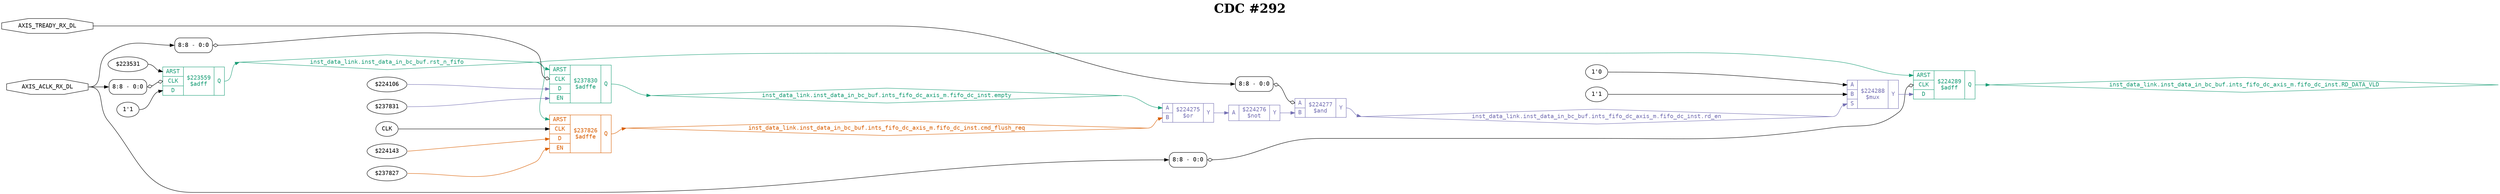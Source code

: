 digraph "spacefibre_light_top" {
label=<<b>CDC #292</b>>;
labelloc="t"
fontsize="30"
node ["fontname"="Courier"]
edge ["fontname"="Courier"]
rankdir="LR";
remincross=true;
n4 [ shape=octagon, label="AXIS_ACLK_RX_DL", color="black", fontcolor="black", href="/src/ip_spacefibre_light_top/spacefibre_light_top.vhd#65" ];
n5 [ shape=octagon, label="AXIS_TREADY_RX_DL", color="black", fontcolor="black", href="/src/ip_spacefibre_light_top/spacefibre_light_top.vhd#66" ];
n6 [ shape=diamond, label="inst_data_link.inst_data_in_bc_buf.ints_fifo_dc_axis_m.fifo_dc_inst.RD_DATA_VLD", colorscheme="dark28", color="1", fontcolor="1", href="/src/ip/fifo_dc/fifo_dc.vhd#55" ];
n7 [ shape=diamond, label="inst_data_link.inst_data_in_bc_buf.ints_fifo_dc_axis_m.fifo_dc_inst.cmd_flush_req", colorscheme="dark28", color="2", fontcolor="2", href="/src/ip/fifo_dc/fifo_dc.vhd#111" ];
n8 [ shape=diamond, label="inst_data_link.inst_data_in_bc_buf.ints_fifo_dc_axis_m.fifo_dc_inst.empty", colorscheme="dark28", color="1", fontcolor="1", href="/src/ip/fifo_dc/fifo_dc.vhd#129" ];
n9 [ shape=diamond, label="inst_data_link.inst_data_in_bc_buf.ints_fifo_dc_axis_m.fifo_dc_inst.rd_en", colorscheme="dark28", color="3", fontcolor="3", href="/src/ip/fifo_dc/fifo_dc.vhd#124" ];
n10 [ shape=diamond, label="inst_data_link.inst_data_in_bc_buf.rst_n_fifo", colorscheme="dark28", color="1", fontcolor="1", href="/src/module_data_link/data_in_bc_buf.vhd#114" ];
{ rank="source"; n4; n5;}
{ rank="sink";}
v0 [ label="CLK" ];
v1 [ label="$224143" ];
v2 [ label="$237827" ];
c16 [ shape=record, label="{{<p11> ARST|<p12> CLK|<p13> D|<p14> EN}|$237826\n$adffe|{<p15> Q}}", colorscheme="dark28", color="2", fontcolor="2" , href="/src/ip/fifo_dc/fifo_dc.vhd#440"  ];
v4 [ label="$224106" ];
v5 [ label="$237831" ];
c17 [ shape=record, label="{{<p11> ARST|<p12> CLK|<p13> D|<p14> EN}|$237830\n$adffe|{<p15> Q}}", colorscheme="dark28", color="1", fontcolor="1" , href="/src/ip/fifo_dc/fifo_dc.vhd#378"  ];
x3 [ shape=record, style=rounded, label="<s0> 8:8 - 0:0 ", color="black", fontcolor="black" ];
x3:e -> c17:p12:w [arrowhead=odiamond, arrowtail=odiamond, dir=both, color="black", fontcolor="black", label=""];
v6 [ label="$223531" ];
v8 [ label="1'1" ];
c18 [ shape=record, label="{{<p11> ARST|<p12> CLK|<p13> D}|$223559\n$adff|{<p15> Q}}", colorscheme="dark28", color="1", fontcolor="1" , href="/src/module_data_link/data_in_bc_buf.vhd#158"  ];
x7 [ shape=record, style=rounded, label="<s0> 8:8 - 0:0 ", color="black", fontcolor="black" ];
x7:e -> c18:p12:w [arrowhead=odiamond, arrowtail=odiamond, dir=both, color="black", fontcolor="black", label=""];
c19 [ shape=record, label="{{<p11> ARST|<p12> CLK|<p13> D}|$224289\n$adff|{<p15> Q}}", colorscheme="dark28", color="1", fontcolor="1" , href="/src/ip/fifo_dc/fifo_dc.vhd#300"  ];
x9 [ shape=record, style=rounded, label="<s0> 8:8 - 0:0 ", color="black", fontcolor="black" ];
x9:e -> c19:p12:w [arrowhead=odiamond, arrowtail=odiamond, dir=both, color="black", fontcolor="black", label=""];
v10 [ label="1'0" ];
v11 [ label="1'1" ];
c24 [ shape=record, label="{{<p20> A|<p21> B|<p22> S}|$224288\n$mux|{<p23> Y}}", colorscheme="dark28", color="3", fontcolor="3" , href="/src/ip/fifo_dc/fifo_dc.vhd#305"  ];
c25 [ shape=record, label="{{<p20> A|<p21> B}|$224275\n$or|{<p23> Y}}", colorscheme="dark28", color="3", fontcolor="3" , href="/src/ip/fifo_dc/fifo_dc.vhd#290"  ];
c26 [ shape=record, label="{{<p20> A}|$224276\n$not|{<p23> Y}}", colorscheme="dark28", color="3", fontcolor="3" , href="/src/ip/fifo_dc/fifo_dc.vhd#290"  ];
c27 [ shape=record, label="{{<p20> A|<p21> B}|$224277\n$and|{<p23> Y}}", colorscheme="dark28", color="3", fontcolor="3" , href="/src/ip/fifo_dc/fifo_dc.vhd#290"  ];
x12 [ shape=record, style=rounded, label="<s0> 8:8 - 0:0 ", color="black", fontcolor="black" ];
x12:e -> c27:p20:w [arrowhead=odiamond, arrowtail=odiamond, dir=both, color="black", fontcolor="black", label=""];
c25:p23:e -> c26:p20:w [colorscheme="dark28", color="3", fontcolor="3", label=""];
c18:p15:e -> n10:w [colorscheme="dark28", color="1", fontcolor="1", label=""];
n10:e -> c16:p11:w [colorscheme="dark28", color="1", fontcolor="1", label=""];
n10:e -> c17:p11:w [colorscheme="dark28", color="1", fontcolor="1", label=""];
n10:e -> c19:p11:w [colorscheme="dark28", color="1", fontcolor="1", label=""];
c26:p23:e -> c27:p21:w [colorscheme="dark28", color="3", fontcolor="3", label=""];
c24:p23:e -> c19:p13:w [colorscheme="dark28", color="3", fontcolor="3", label=""];
n4:e -> x3:s0:w [color="black", fontcolor="black", label=""];
n4:e -> x7:s0:w [color="black", fontcolor="black", label=""];
n4:e -> x9:s0:w [color="black", fontcolor="black", label=""];
n5:e -> x12:s0:w [color="black", fontcolor="black", label=""];
c19:p15:e -> n6:w [colorscheme="dark28", color="1", fontcolor="1", label=""];
c16:p15:e -> n7:w [colorscheme="dark28", color="2", fontcolor="2", label=""];
n7:e -> c25:p21:w [colorscheme="dark28", color="2", fontcolor="2", label=""];
c17:p15:e -> n8:w [colorscheme="dark28", color="1", fontcolor="1", label=""];
n8:e -> c25:p20:w [colorscheme="dark28", color="1", fontcolor="1", label=""];
c27:p23:e -> n9:w [colorscheme="dark28", color="3", fontcolor="3", label=""];
n9:e -> c24:p22:w [colorscheme="dark28", color="3", fontcolor="3", label=""];
v0:e -> c16:p12:w [color="black", fontcolor="black", label=""];
v1:e -> c16:p13:w [colorscheme="dark28", color="2", fontcolor="2", label=""];
v10:e -> c24:p20:w [color="black", fontcolor="black", label=""];
v11:e -> c24:p21:w [color="black", fontcolor="black", label=""];
v2:e -> c16:p14:w [colorscheme="dark28", color="2", fontcolor="2", label=""];
v4:e -> c17:p13:w [colorscheme="dark28", color="3", fontcolor="3", label=""];
v5:e -> c17:p14:w [colorscheme="dark28", color="3", fontcolor="3", label=""];
v6:e -> c18:p11:w [color="black", fontcolor="black", label=""];
v8:e -> c18:p13:w [color="black", fontcolor="black", label=""];
}
